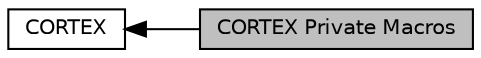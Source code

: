 digraph "CORTEX Private Macros"
{
  edge [fontname="Helvetica",fontsize="10",labelfontname="Helvetica",labelfontsize="10"];
  node [fontname="Helvetica",fontsize="10",shape=record];
  rankdir=LR;
  Node0 [label="CORTEX Private Macros",height=0.2,width=0.4,color="black", fillcolor="grey75", style="filled", fontcolor="black"];
  Node1 [label="CORTEX",height=0.2,width=0.4,color="black", fillcolor="white", style="filled",URL="$group___c_o_r_t_e_x.html",tooltip="CORTEX HAL module driver. "];
  Node1->Node0 [shape=plaintext, dir="back", style="solid"];
}
